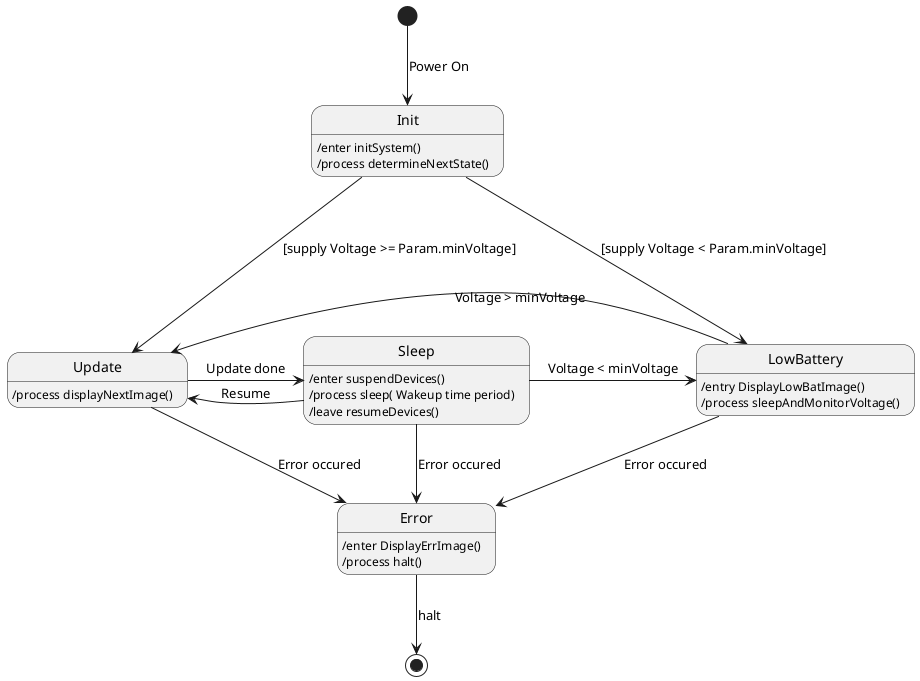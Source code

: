 @startuml StateMachine

[*] -d-> Init : Power On
Init --->  Update : [supply Voltage >= Param.minVoltage]
Init --> LowBattery : [supply Voltage < Param.minVoltage]


Update -> Sleep : Update done
Sleep -> LowBattery : Voltage < minVoltage
Sleep-l-> Update : Resume
Update -d-> Error : Error occured
Sleep -d-> Error : Error occured

Error --> [*] : halt
LowBattery -d-> Error: Error occured
LowBattery -l-> Update: Voltage > minVoltage
Init: /enter initSystem()
Init: /process determineNextState()

Error: /enter DisplayErrImage()
Error: /process halt()

Update: /process displayNextImage()

Sleep: /enter suspendDevices()
Sleep: /process sleep( Wakeup time period)
Sleep: /leave resumeDevices()

LowBattery: /entry DisplayLowBatImage()
LowBattery: /process sleepAndMonitorVoltage()

@enduml